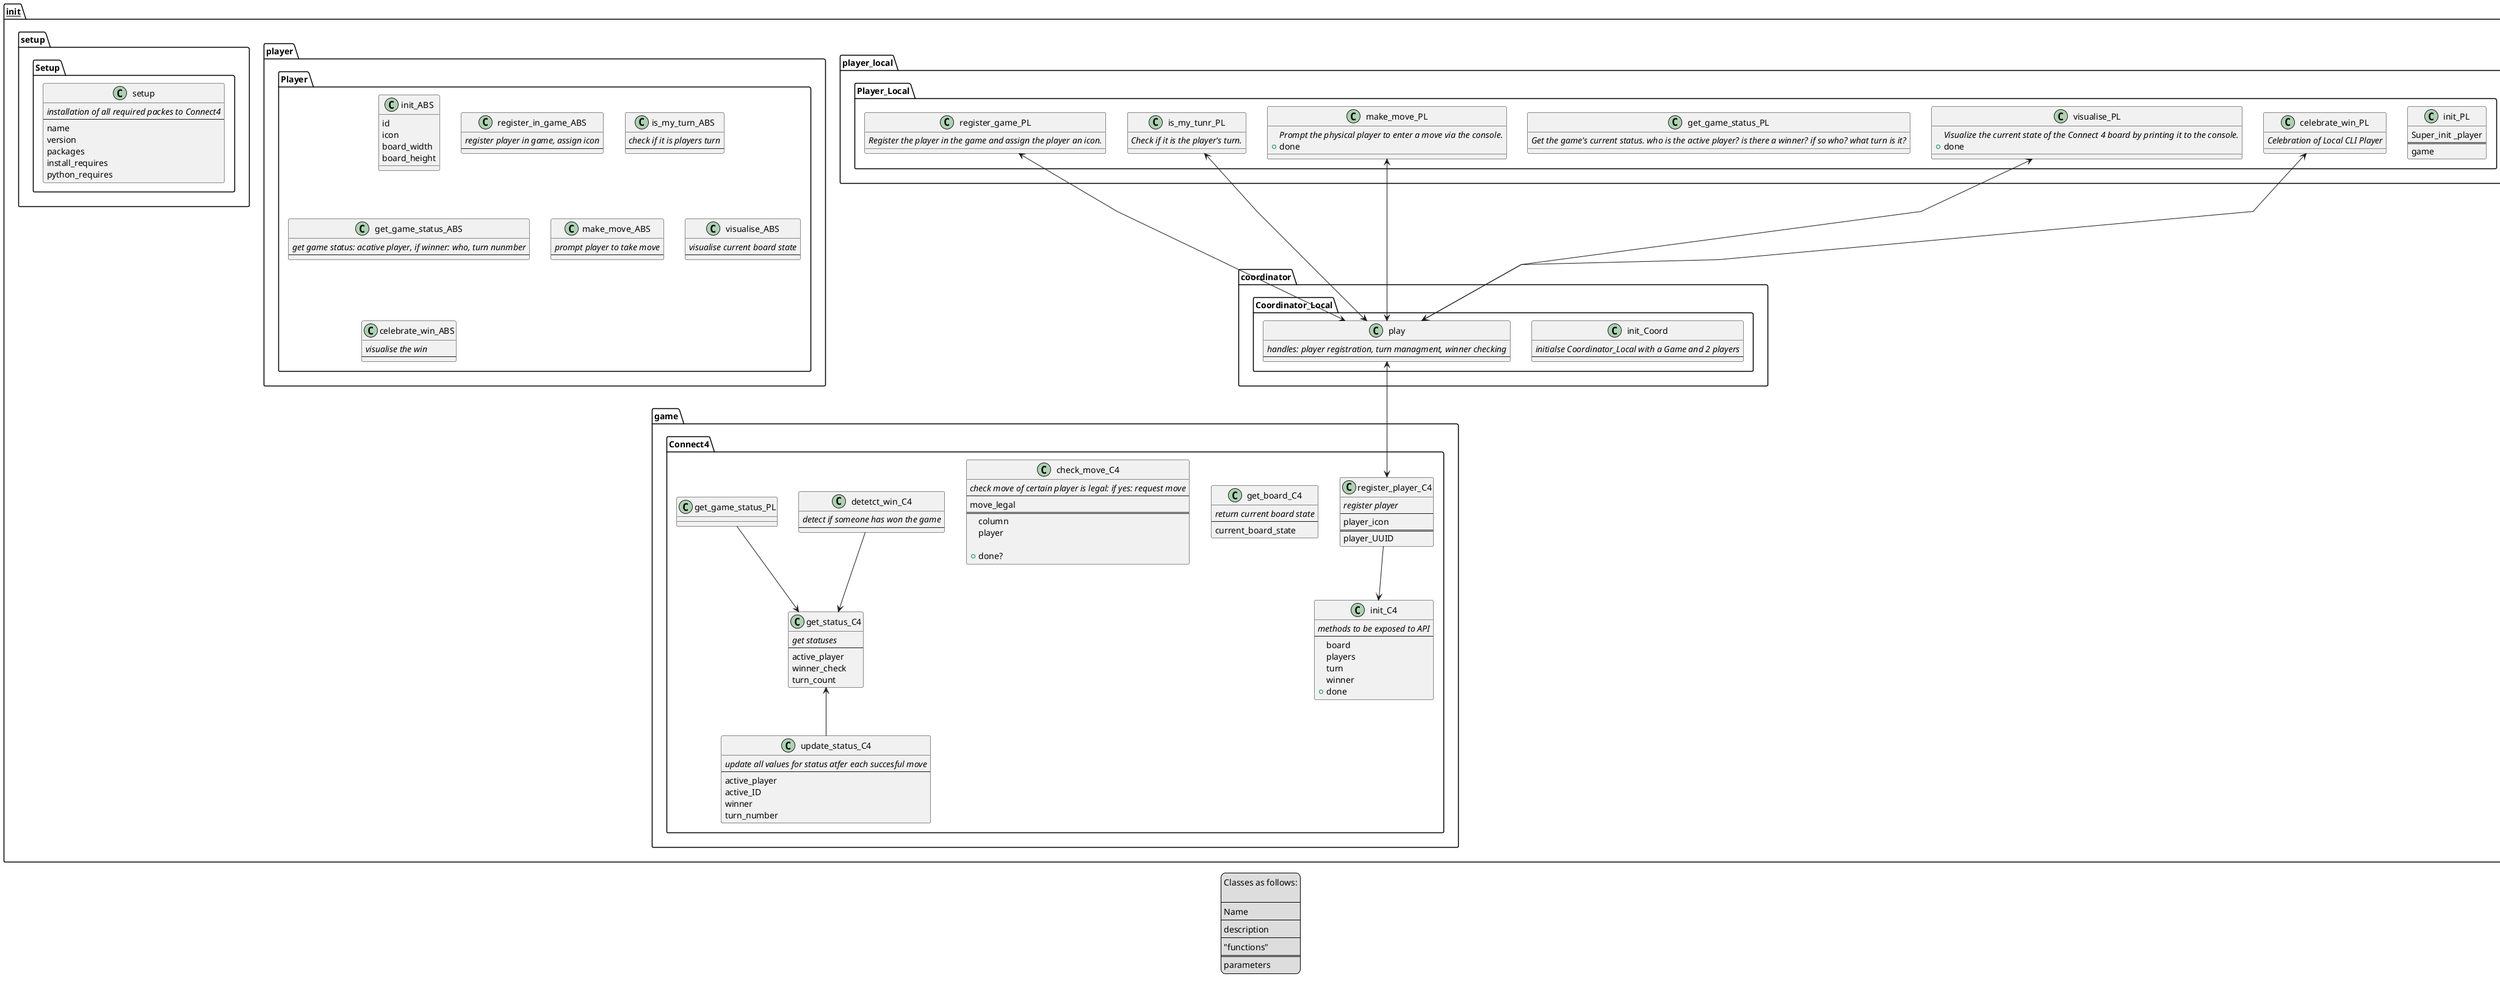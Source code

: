 @startuml

skinparam linetype polyline
skinparam groupInhertance 2

legend
Classes as follows:

----
Name
----
description
----
"functions"
====
parameters
end legend


package __init__ {
    package game {
        package Connect4 {
            class init_C4 {
                methods to be exposed to API {abstract}
                ----
                board
                players
                turn
                winner
                + done
            }

            class get_status_C4 {
                get statuses {abstract}
                ----
                active_player
                winner_check
                turn_count
            }

            class register_player_C4 {
                register player{abstract}
                ----
                player_icon
                ====
                player_UUID
            }

            class get_board_C4 {
                return current board state{abstract}
                ----
                current_board_state
            }

            class check_move_C4 {
                check move of certain player is legal: if yes: request move{abstract}
                ----
                move_legal
                ====
                column
                player

                + done?
            }

            class update_status_C4 {
                update all values for status atfer each succesful move {abstract}
                ----
                active_player
                active_ID
                winner
                turn_number
            }

            class detetct_win_C4 {
                detect if someone has won the game{abstract}
                ----
            }
        detetct_win_C4 --> get_status_C4

        get_status_C4 <-- update_status_C4

        get_game_status_PL --> get_status_C4

        register_player_C4 --> init_C4
        }
    }

    package player_local {
        package Player_Local {
            class init_PL {
                Super_init _player
                ====
                game
            }

            class register_game_PL {
                Register the player in the game and assign the player an icon. {abstract}
            }

            class is_my_tunr_PL {
                Check if it is the player's turn. {abstract}
            }

            class get_game_status_PL {
                        Get the game's current status. who is the active player? is there a winner? if so who? what turn is it? {abstract}
            }

            class make_move_PL {
                Prompt the physical player to enter a move via the console. {abstract}
                + done
            }

            class visualise_PL {
                Visualize the current state of the Connect 4 board by printing it to the console. {abstract}
                + done
            }

            class celebrate_win_PL {
                Celebration of Local CLI Player {abstract}
            }

        }
    }
    

    package player {
        package Player {
            class init_ABS {
                id
                icon
                board_width
                board_height
            }

            class register_in_game_ABS {
                register player in game, assign icon {abstract}
                ----
            }

            class is_my_turn_ABS {
                check if it is players turn {abstract}
                ----
            }

            class get_game_status_ABS {
                get game status: acative player, if winner: who, turn nunmber {abstract}
                ----
            }

            class make_move_ABS {
                prompt player to take move {abstract}
                ----
            }

            class visualise_ABS {
                visualise current board state {abstract}
                ----
            }

            class celebrate_win_ABS {
                visualise the win {abstract}
                ----
            }
        }
    }

    package setup {
        package Setup {
            class setup {
                installation of all required packes to Connect4 {abstract}
                ----
                name
                version
                packages
                install_requires
                python_requires
            }
        }
    }

    package coordinator {
        package Coordinator_Local {
            class init_Coord {
            initialse Coordinator_Local with a Game and 2 players {abstract}
            ----
            }

            class play {
                handles: player registration, turn managment, winner checking {abstract}
                ----
            }
        }
    }
    register_game_PL <---> play 
    make_move_PL <--> play
    is_my_tunr_PL <--> play
    visualise_PL <--> play
    celebrate_win_PL <--> play
    play <---> register_player_C4

}



@enduml